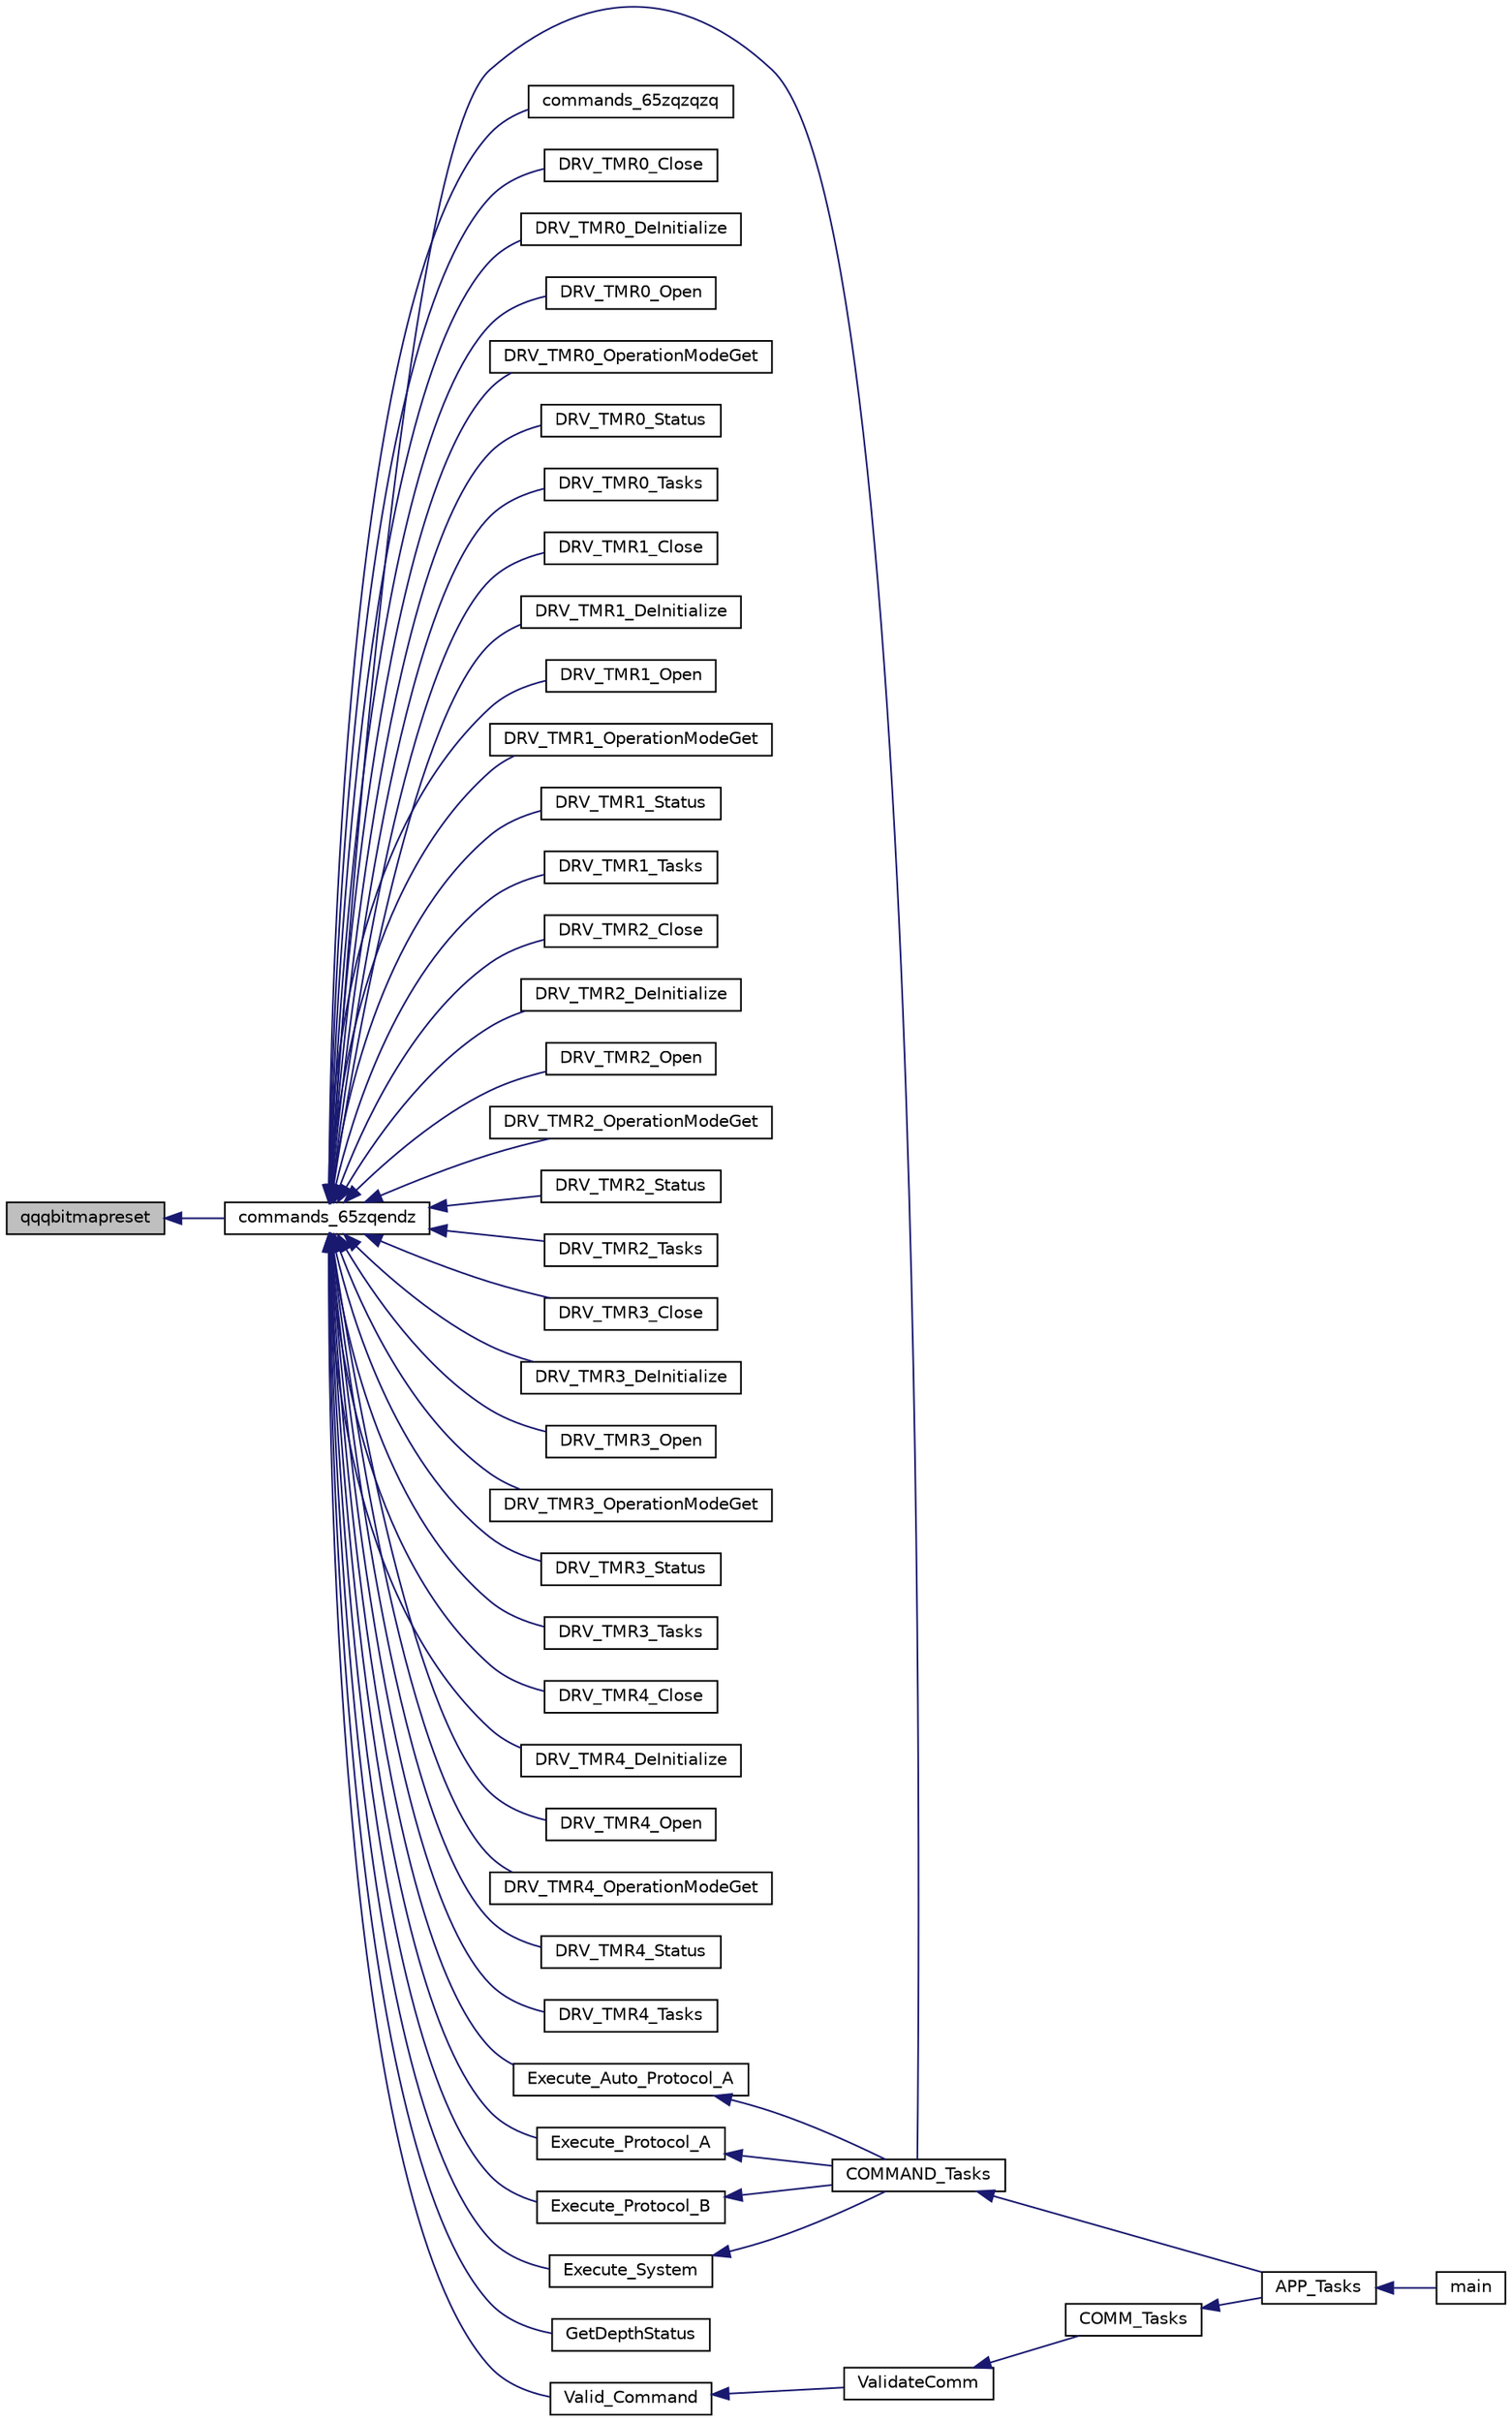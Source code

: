 digraph "qqqbitmapreset"
{
  edge [fontname="Helvetica",fontsize="10",labelfontname="Helvetica",labelfontsize="10"];
  node [fontname="Helvetica",fontsize="10",shape=record];
  rankdir="LR";
  Node1815 [label="qqqbitmapreset",height=0.2,width=0.4,color="black", fillcolor="grey75", style="filled", fontcolor="black"];
  Node1815 -> Node1816 [dir="back",color="midnightblue",fontsize="10",style="solid",fontname="Helvetica"];
  Node1816 [label="commands_65zqendz",height=0.2,width=0.4,color="black", fillcolor="white", style="filled",URL="$inszt__commands_8c.html#ae5eaf40dc6507a08e90fc7a48ee2fd81"];
  Node1816 -> Node1817 [dir="back",color="midnightblue",fontsize="10",style="solid",fontname="Helvetica"];
  Node1817 [label="COMMAND_Tasks",height=0.2,width=0.4,color="black", fillcolor="white", style="filled",URL="$inszt__commands_8c.html#a18253442833a6f9dcc1031492524596c"];
  Node1817 -> Node1818 [dir="back",color="midnightblue",fontsize="10",style="solid",fontname="Helvetica"];
  Node1818 [label="APP_Tasks",height=0.2,width=0.4,color="black", fillcolor="white", style="filled",URL="$inszt__app_8c.html#a859aee46b660cfee47cfd45ce08f6862"];
  Node1818 -> Node1819 [dir="back",color="midnightblue",fontsize="10",style="solid",fontname="Helvetica"];
  Node1819 [label="main",height=0.2,width=0.4,color="black", fillcolor="white", style="filled",URL="$inszt__main_8c.html#a840291bc02cba5474a4cb46a9b9566fe"];
  Node1816 -> Node1820 [dir="back",color="midnightblue",fontsize="10",style="solid",fontname="Helvetica"];
  Node1820 [label="commands_65zqzqzq",height=0.2,width=0.4,color="black", fillcolor="white", style="filled",URL="$inszt__commands_8c.html#afb0b41e4da3053f2017ab1627fd049ae"];
  Node1816 -> Node1821 [dir="back",color="midnightblue",fontsize="10",style="solid",fontname="Helvetica"];
  Node1821 [label="DRV_TMR0_Close",height=0.2,width=0.4,color="black", fillcolor="white", style="filled",URL="$inszt__commands_8c.html#a32eae35a1e64a44969e70c746ec9cdc2"];
  Node1816 -> Node1822 [dir="back",color="midnightblue",fontsize="10",style="solid",fontname="Helvetica"];
  Node1822 [label="DRV_TMR0_DeInitialize",height=0.2,width=0.4,color="black", fillcolor="white", style="filled",URL="$inszt__commands_8c.html#ac35e22ce2277246569aa15a0142f42de"];
  Node1816 -> Node1823 [dir="back",color="midnightblue",fontsize="10",style="solid",fontname="Helvetica"];
  Node1823 [label="DRV_TMR0_Open",height=0.2,width=0.4,color="black", fillcolor="white", style="filled",URL="$inszt__commands_8c.html#a6185be0b1acc5308100e9c168c6d9882"];
  Node1816 -> Node1824 [dir="back",color="midnightblue",fontsize="10",style="solid",fontname="Helvetica"];
  Node1824 [label="DRV_TMR0_OperationModeGet",height=0.2,width=0.4,color="black", fillcolor="white", style="filled",URL="$inszt__commands_8c.html#a75154e72363837310412c5f0f77ca99b"];
  Node1816 -> Node1825 [dir="back",color="midnightblue",fontsize="10",style="solid",fontname="Helvetica"];
  Node1825 [label="DRV_TMR0_Status",height=0.2,width=0.4,color="black", fillcolor="white", style="filled",URL="$inszt__commands_8c.html#aa0b45abb3787c0b80fba63077983fda6"];
  Node1816 -> Node1826 [dir="back",color="midnightblue",fontsize="10",style="solid",fontname="Helvetica"];
  Node1826 [label="DRV_TMR0_Tasks",height=0.2,width=0.4,color="black", fillcolor="white", style="filled",URL="$inszt__commands_8c.html#a074ed24077060483c762988f726d23e9"];
  Node1816 -> Node1827 [dir="back",color="midnightblue",fontsize="10",style="solid",fontname="Helvetica"];
  Node1827 [label="DRV_TMR1_Close",height=0.2,width=0.4,color="black", fillcolor="white", style="filled",URL="$inszt__commands_8c.html#a6a5cde4bb2a1f040394eff6085aa1d59"];
  Node1816 -> Node1828 [dir="back",color="midnightblue",fontsize="10",style="solid",fontname="Helvetica"];
  Node1828 [label="DRV_TMR1_DeInitialize",height=0.2,width=0.4,color="black", fillcolor="white", style="filled",URL="$inszt__commands_8c.html#abf7739f5097a1ceff5268ea070a35c9e"];
  Node1816 -> Node1829 [dir="back",color="midnightblue",fontsize="10",style="solid",fontname="Helvetica"];
  Node1829 [label="DRV_TMR1_Open",height=0.2,width=0.4,color="black", fillcolor="white", style="filled",URL="$inszt__commands_8c.html#ac23662f1a2e62aff3d8576b4fb403b5e"];
  Node1816 -> Node1830 [dir="back",color="midnightblue",fontsize="10",style="solid",fontname="Helvetica"];
  Node1830 [label="DRV_TMR1_OperationModeGet",height=0.2,width=0.4,color="black", fillcolor="white", style="filled",URL="$inszt__commands_8c.html#a2ddcb52c248a14db2f5d3cc2b8396b4d"];
  Node1816 -> Node1831 [dir="back",color="midnightblue",fontsize="10",style="solid",fontname="Helvetica"];
  Node1831 [label="DRV_TMR1_Status",height=0.2,width=0.4,color="black", fillcolor="white", style="filled",URL="$inszt__commands_8c.html#af0b509a65d0cc40830845f905e72f383"];
  Node1816 -> Node1832 [dir="back",color="midnightblue",fontsize="10",style="solid",fontname="Helvetica"];
  Node1832 [label="DRV_TMR1_Tasks",height=0.2,width=0.4,color="black", fillcolor="white", style="filled",URL="$inszt__commands_8c.html#a0c01e1083b80ad88b2bc0fae758b1f0e"];
  Node1816 -> Node1833 [dir="back",color="midnightblue",fontsize="10",style="solid",fontname="Helvetica"];
  Node1833 [label="DRV_TMR2_Close",height=0.2,width=0.4,color="black", fillcolor="white", style="filled",URL="$inszt__commands_8c.html#a5ad44e5f36f8a566c396331e7c08c15d"];
  Node1816 -> Node1834 [dir="back",color="midnightblue",fontsize="10",style="solid",fontname="Helvetica"];
  Node1834 [label="DRV_TMR2_DeInitialize",height=0.2,width=0.4,color="black", fillcolor="white", style="filled",URL="$inszt__commands_8c.html#a0aa800750e31f5d3aea0afcd7faa41fe"];
  Node1816 -> Node1835 [dir="back",color="midnightblue",fontsize="10",style="solid",fontname="Helvetica"];
  Node1835 [label="DRV_TMR2_Open",height=0.2,width=0.4,color="black", fillcolor="white", style="filled",URL="$inszt__commands_8c.html#ae3ec2e7d926f1dfcf4d5b4ec3f4452b1"];
  Node1816 -> Node1836 [dir="back",color="midnightblue",fontsize="10",style="solid",fontname="Helvetica"];
  Node1836 [label="DRV_TMR2_OperationModeGet",height=0.2,width=0.4,color="black", fillcolor="white", style="filled",URL="$inszt__commands_8c.html#aaec612bc5ca6823e226aa9e168f0f7e4"];
  Node1816 -> Node1837 [dir="back",color="midnightblue",fontsize="10",style="solid",fontname="Helvetica"];
  Node1837 [label="DRV_TMR2_Status",height=0.2,width=0.4,color="black", fillcolor="white", style="filled",URL="$inszt__commands_8c.html#ab66021f387d5cbb3e7ab20b7718aa773"];
  Node1816 -> Node1838 [dir="back",color="midnightblue",fontsize="10",style="solid",fontname="Helvetica"];
  Node1838 [label="DRV_TMR2_Tasks",height=0.2,width=0.4,color="black", fillcolor="white", style="filled",URL="$inszt__commands_8c.html#a4cae103296c260a0cacd0bfbb02abec6"];
  Node1816 -> Node1839 [dir="back",color="midnightblue",fontsize="10",style="solid",fontname="Helvetica"];
  Node1839 [label="DRV_TMR3_Close",height=0.2,width=0.4,color="black", fillcolor="white", style="filled",URL="$inszt__commands_8c.html#a5dd9fa4b5c96ae83f17ed22952b3526b"];
  Node1816 -> Node1840 [dir="back",color="midnightblue",fontsize="10",style="solid",fontname="Helvetica"];
  Node1840 [label="DRV_TMR3_DeInitialize",height=0.2,width=0.4,color="black", fillcolor="white", style="filled",URL="$inszt__commands_8c.html#a51119949a1b0dc2ade9d15cd3eef3cf9"];
  Node1816 -> Node1841 [dir="back",color="midnightblue",fontsize="10",style="solid",fontname="Helvetica"];
  Node1841 [label="DRV_TMR3_Open",height=0.2,width=0.4,color="black", fillcolor="white", style="filled",URL="$inszt__commands_8c.html#a14def85d2721c6fe7a0f52e5da985745"];
  Node1816 -> Node1842 [dir="back",color="midnightblue",fontsize="10",style="solid",fontname="Helvetica"];
  Node1842 [label="DRV_TMR3_OperationModeGet",height=0.2,width=0.4,color="black", fillcolor="white", style="filled",URL="$inszt__commands_8c.html#aba3d374b5742c8fed77fb9c5125906e8"];
  Node1816 -> Node1843 [dir="back",color="midnightblue",fontsize="10",style="solid",fontname="Helvetica"];
  Node1843 [label="DRV_TMR3_Status",height=0.2,width=0.4,color="black", fillcolor="white", style="filled",URL="$inszt__commands_8c.html#ab337820f2261ee63bfbdbe91f999de92"];
  Node1816 -> Node1844 [dir="back",color="midnightblue",fontsize="10",style="solid",fontname="Helvetica"];
  Node1844 [label="DRV_TMR3_Tasks",height=0.2,width=0.4,color="black", fillcolor="white", style="filled",URL="$inszt__commands_8c.html#ac4622292b2dab66f9b5ae9778db08478"];
  Node1816 -> Node1845 [dir="back",color="midnightblue",fontsize="10",style="solid",fontname="Helvetica"];
  Node1845 [label="DRV_TMR4_Close",height=0.2,width=0.4,color="black", fillcolor="white", style="filled",URL="$inszt__commands_8c.html#abca98245dd4f6348cc96c19911fa2f7f"];
  Node1816 -> Node1846 [dir="back",color="midnightblue",fontsize="10",style="solid",fontname="Helvetica"];
  Node1846 [label="DRV_TMR4_DeInitialize",height=0.2,width=0.4,color="black", fillcolor="white", style="filled",URL="$inszt__commands_8c.html#a24315793d9553d184024aea496534bc5"];
  Node1816 -> Node1847 [dir="back",color="midnightblue",fontsize="10",style="solid",fontname="Helvetica"];
  Node1847 [label="DRV_TMR4_Open",height=0.2,width=0.4,color="black", fillcolor="white", style="filled",URL="$inszt__commands_8c.html#a6e2c39c5a9d8b23859be0e673b43b1b9"];
  Node1816 -> Node1848 [dir="back",color="midnightblue",fontsize="10",style="solid",fontname="Helvetica"];
  Node1848 [label="DRV_TMR4_OperationModeGet",height=0.2,width=0.4,color="black", fillcolor="white", style="filled",URL="$inszt__commands_8c.html#ad47780c4b3a36ef4f64841b0106a751d"];
  Node1816 -> Node1849 [dir="back",color="midnightblue",fontsize="10",style="solid",fontname="Helvetica"];
  Node1849 [label="DRV_TMR4_Status",height=0.2,width=0.4,color="black", fillcolor="white", style="filled",URL="$inszt__commands_8c.html#aeb55a9257642cf221bcb641b25033668"];
  Node1816 -> Node1850 [dir="back",color="midnightblue",fontsize="10",style="solid",fontname="Helvetica"];
  Node1850 [label="DRV_TMR4_Tasks",height=0.2,width=0.4,color="black", fillcolor="white", style="filled",URL="$inszt__commands_8c.html#a97a4bb302673812056f8ad54ea70b59e"];
  Node1816 -> Node1851 [dir="back",color="midnightblue",fontsize="10",style="solid",fontname="Helvetica"];
  Node1851 [label="Execute_Auto_Protocol_A",height=0.2,width=0.4,color="black", fillcolor="white", style="filled",URL="$inszt__commands_8c.html#a03b9bfc92c4795c4d185a80c5137c68d"];
  Node1851 -> Node1817 [dir="back",color="midnightblue",fontsize="10",style="solid",fontname="Helvetica"];
  Node1816 -> Node1852 [dir="back",color="midnightblue",fontsize="10",style="solid",fontname="Helvetica"];
  Node1852 [label="Execute_Protocol_A",height=0.2,width=0.4,color="black", fillcolor="white", style="filled",URL="$inszt__commands_8c.html#a5931359f2a322bcc2dec75d32ac6e432"];
  Node1852 -> Node1817 [dir="back",color="midnightblue",fontsize="10",style="solid",fontname="Helvetica"];
  Node1816 -> Node1853 [dir="back",color="midnightblue",fontsize="10",style="solid",fontname="Helvetica"];
  Node1853 [label="Execute_Protocol_B",height=0.2,width=0.4,color="black", fillcolor="white", style="filled",URL="$inszt__commands_8c.html#a8e4d3181dba6334ad9065acfbca9e2ab"];
  Node1853 -> Node1817 [dir="back",color="midnightblue",fontsize="10",style="solid",fontname="Helvetica"];
  Node1816 -> Node1854 [dir="back",color="midnightblue",fontsize="10",style="solid",fontname="Helvetica"];
  Node1854 [label="Execute_System",height=0.2,width=0.4,color="black", fillcolor="white", style="filled",URL="$inszt__commands_8c.html#ab771aed75bcf11e310cd7bb99b3d0702"];
  Node1854 -> Node1817 [dir="back",color="midnightblue",fontsize="10",style="solid",fontname="Helvetica"];
  Node1816 -> Node1855 [dir="back",color="midnightblue",fontsize="10",style="solid",fontname="Helvetica"];
  Node1855 [label="GetDepthStatus",height=0.2,width=0.4,color="black", fillcolor="white", style="filled",URL="$inszt___u_s_b_8c.html#ada604f3e1eefc9dd017c1198688b018b"];
  Node1816 -> Node1856 [dir="back",color="midnightblue",fontsize="10",style="solid",fontname="Helvetica"];
  Node1856 [label="Valid_Command",height=0.2,width=0.4,color="black", fillcolor="white", style="filled",URL="$inszt__commands_8c.html#adf874595e4b75f7e8cd79080a70161aa"];
  Node1856 -> Node1857 [dir="back",color="midnightblue",fontsize="10",style="solid",fontname="Helvetica"];
  Node1857 [label="ValidateComm",height=0.2,width=0.4,color="black", fillcolor="white", style="filled",URL="$inszt__commmodule_8c.html#a764430fc16209afb9056738eb23b69c5"];
  Node1857 -> Node1858 [dir="back",color="midnightblue",fontsize="10",style="solid",fontname="Helvetica"];
  Node1858 [label="COMM_Tasks",height=0.2,width=0.4,color="black", fillcolor="white", style="filled",URL="$inszt__commmodule_8c.html#a58032003b728b9659d8ec40e2b565169"];
  Node1858 -> Node1818 [dir="back",color="midnightblue",fontsize="10",style="solid",fontname="Helvetica"];
}

